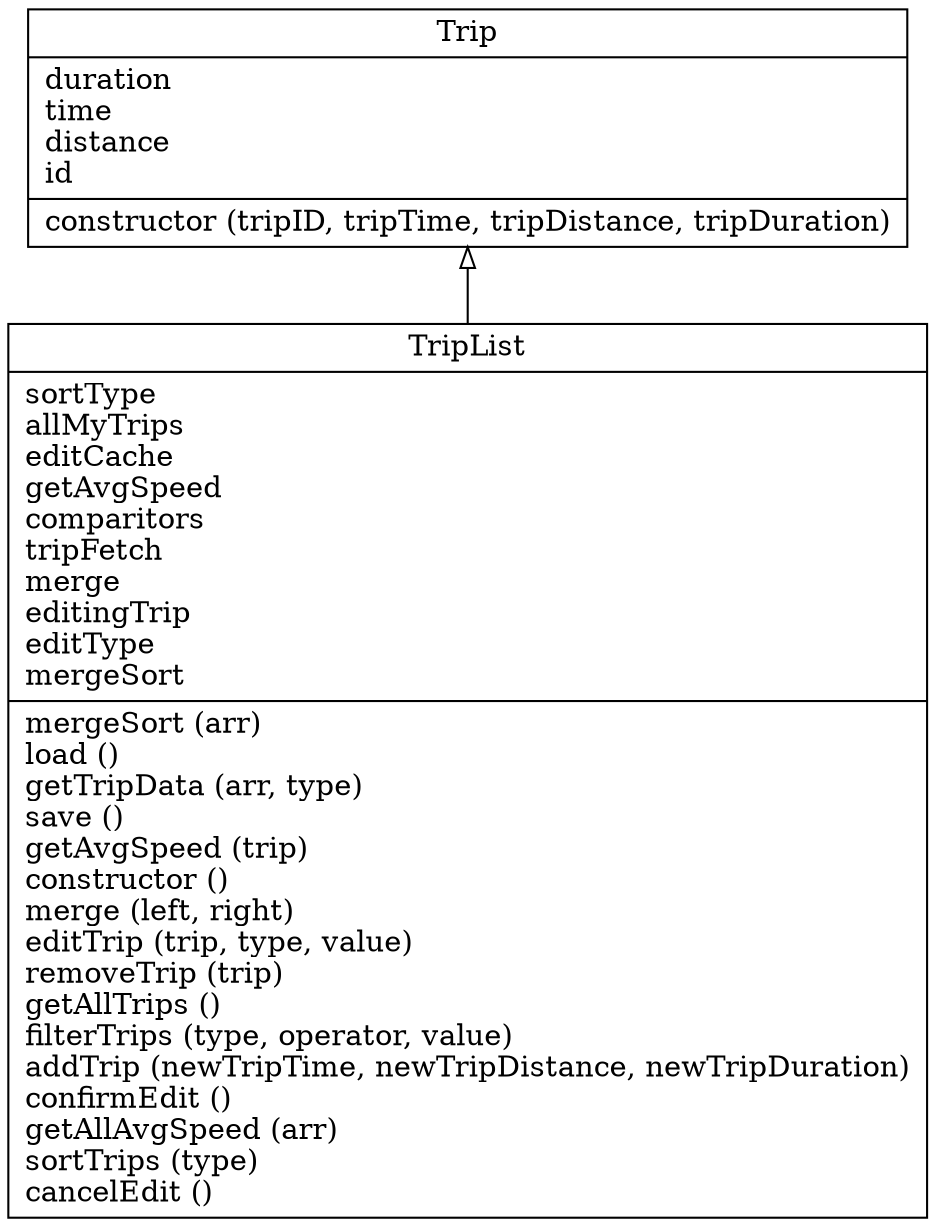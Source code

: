 digraph "classes_test" {
charset="utf-8"
rankdir=BT
"0" [label="{Trip|duration\ltime\ldistance\lid\l|constructor (tripID, tripTime, tripDistance, tripDuration)\l}", shape="record"];
"1" [label="{TripList|sortType\lallMyTrips\leditCache\lgetAvgSpeed\lcomparitors\ltripFetch\lmerge\leditingTrip\leditType\lmergeSort\l|mergeSort (arr)\lload ()\lgetTripData (arr, type)\lsave ()\lgetAvgSpeed (trip)\lconstructor ()\lmerge (left, right)\leditTrip (trip, type, value)\lremoveTrip (trip)\lgetAllTrips ()\lfilterTrips (type, operator, value)\laddTrip (newTripTime, newTripDistance, newTripDuration)\lconfirmEdit ()\lgetAllAvgSpeed (arr)\lsortTrips (type)\lcancelEdit ()\l}", shape="record"];
"1" -> "0" [arrowhead="empty", arrowtail="none"];
}
